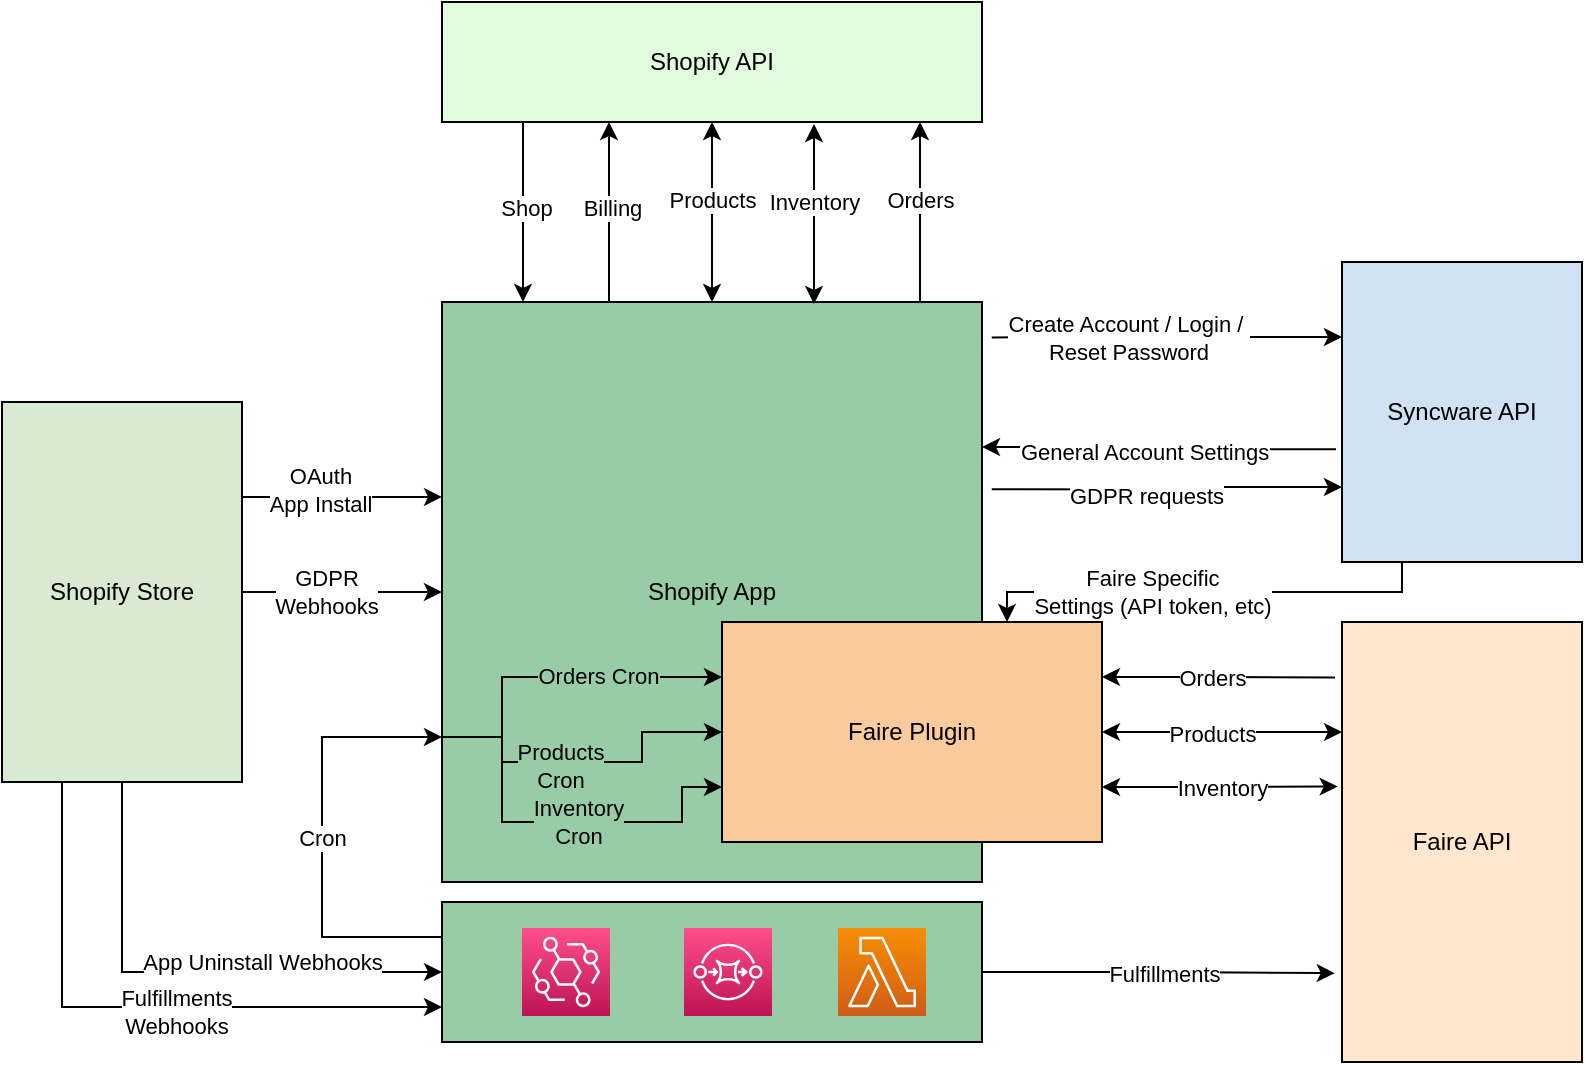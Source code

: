 <mxfile>
    <diagram id="Hn_hlnMsfCofDt11_qm_" name="Page-1">
        <mxGraphModel dx="1065" dy="674" grid="0" gridSize="10" guides="1" tooltips="1" connect="1" arrows="1" fold="1" page="1" pageScale="1" pageWidth="850" pageHeight="1100" math="0" shadow="0">
            <root>
                <mxCell id="0"/>
                <mxCell id="1" parent="0"/>
                <mxCell id="13" style="edgeStyle=none;html=1;exitX=1;exitY=0.25;exitDx=0;exitDy=0;entryX=0;entryY=0.336;entryDx=0;entryDy=0;entryPerimeter=0;" parent="1" source="2" target="3" edge="1">
                    <mxGeometry relative="1" as="geometry"/>
                </mxCell>
                <mxCell id="14" value="OAuth&lt;br&gt;App Install" style="edgeLabel;html=1;align=center;verticalAlign=middle;resizable=0;points=[];" parent="13" vertex="1" connectable="0">
                    <mxGeometry x="-0.227" y="4" relative="1" as="geometry">
                        <mxPoint as="offset"/>
                    </mxGeometry>
                </mxCell>
                <mxCell id="15" style="edgeStyle=none;html=1;exitX=1;exitY=0.5;exitDx=0;exitDy=0;entryX=0;entryY=0.5;entryDx=0;entryDy=0;" parent="1" source="2" target="3" edge="1">
                    <mxGeometry relative="1" as="geometry"/>
                </mxCell>
                <mxCell id="16" value="GDPR &lt;br&gt;Webhooks" style="edgeLabel;html=1;align=center;verticalAlign=middle;resizable=0;points=[];" parent="15" vertex="1" connectable="0">
                    <mxGeometry x="-0.174" relative="1" as="geometry">
                        <mxPoint as="offset"/>
                    </mxGeometry>
                </mxCell>
                <mxCell id="18" style="edgeStyle=orthogonalEdgeStyle;html=1;entryX=0;entryY=0.5;entryDx=0;entryDy=0;exitX=0.5;exitY=1;exitDx=0;exitDy=0;rounded=0;" parent="1" source="2" target="11" edge="1">
                    <mxGeometry relative="1" as="geometry"/>
                </mxCell>
                <mxCell id="19" value="App Uninstall Webhooks" style="edgeLabel;html=1;align=center;verticalAlign=middle;resizable=0;points=[];" parent="18" vertex="1" connectable="0">
                    <mxGeometry x="0.139" y="1" relative="1" as="geometry">
                        <mxPoint x="20" y="-4" as="offset"/>
                    </mxGeometry>
                </mxCell>
                <mxCell id="20" style="edgeStyle=orthogonalEdgeStyle;rounded=0;html=1;exitX=0.25;exitY=1;exitDx=0;exitDy=0;entryX=0;entryY=0.75;entryDx=0;entryDy=0;" parent="1" source="2" target="11" edge="1">
                    <mxGeometry relative="1" as="geometry"/>
                </mxCell>
                <mxCell id="21" value="Fulfillments &lt;br&gt;Webhooks" style="edgeLabel;html=1;align=center;verticalAlign=middle;resizable=0;points=[];" parent="20" vertex="1" connectable="0">
                    <mxGeometry x="0.115" y="-2" relative="1" as="geometry">
                        <mxPoint x="1" as="offset"/>
                    </mxGeometry>
                </mxCell>
                <mxCell id="2" value="Shopify Store" style="rounded=0;whiteSpace=wrap;html=1;fillColor=#D9EAD3;" parent="1" vertex="1">
                    <mxGeometry x="40" y="220" width="120" height="190" as="geometry"/>
                </mxCell>
                <mxCell id="35" style="edgeStyle=orthogonalEdgeStyle;rounded=0;html=1;exitX=1;exitY=0.25;exitDx=0;exitDy=0;entryX=-0.025;entryY=0.624;entryDx=0;entryDy=0;entryPerimeter=0;startArrow=classic;startFill=1;endArrow=none;endFill=0;targetPerimeterSpacing=0;strokeColor=default;" parent="1" source="3" target="10" edge="1">
                    <mxGeometry relative="1" as="geometry"/>
                </mxCell>
                <mxCell id="36" value="General Account Settings" style="edgeLabel;html=1;align=center;verticalAlign=middle;resizable=0;points=[];" parent="35" vertex="1" connectable="0">
                    <mxGeometry x="-0.091" y="-2" relative="1" as="geometry">
                        <mxPoint as="offset"/>
                    </mxGeometry>
                </mxCell>
                <mxCell id="3" value="Shopify App" style="rounded=0;whiteSpace=wrap;html=1;fillColor=#97CCA7;" parent="1" vertex="1">
                    <mxGeometry x="260" y="170" width="270" height="290" as="geometry"/>
                </mxCell>
                <mxCell id="27" style="edgeStyle=orthogonalEdgeStyle;rounded=0;html=1;exitX=1;exitY=0.25;exitDx=0;exitDy=0;entryX=-0.029;entryY=0.126;entryDx=0;entryDy=0;entryPerimeter=0;strokeColor=default;startArrow=classic;startFill=1;endArrow=none;endFill=0;" parent="1" source="4" target="6" edge="1">
                    <mxGeometry relative="1" as="geometry"/>
                </mxCell>
                <mxCell id="28" value="Orders" style="edgeLabel;html=1;align=center;verticalAlign=middle;resizable=0;points=[];" parent="27" vertex="1" connectable="0">
                    <mxGeometry x="-0.1" relative="1" as="geometry">
                        <mxPoint x="2" as="offset"/>
                    </mxGeometry>
                </mxCell>
                <mxCell id="29" style="edgeStyle=orthogonalEdgeStyle;rounded=0;html=1;exitX=1;exitY=0.5;exitDx=0;exitDy=0;entryX=0;entryY=0.25;entryDx=0;entryDy=0;startArrow=classic;startFill=1;endArrow=classic;endFill=1;strokeColor=default;" parent="1" source="4" target="6" edge="1">
                    <mxGeometry relative="1" as="geometry"/>
                </mxCell>
                <mxCell id="30" value="Products" style="edgeLabel;html=1;align=center;verticalAlign=middle;resizable=0;points=[];" parent="29" vertex="1" connectable="0">
                    <mxGeometry x="-0.081" y="-1" relative="1" as="geometry">
                        <mxPoint as="offset"/>
                    </mxGeometry>
                </mxCell>
                <mxCell id="31" style="edgeStyle=orthogonalEdgeStyle;rounded=0;html=1;exitX=1;exitY=0.75;exitDx=0;exitDy=0;entryX=-0.018;entryY=0.374;entryDx=0;entryDy=0;entryPerimeter=0;startArrow=classic;startFill=1;endArrow=classic;endFill=1;strokeColor=default;" parent="1" source="4" target="6" edge="1">
                    <mxGeometry relative="1" as="geometry"/>
                </mxCell>
                <mxCell id="32" value="Inventory" style="edgeLabel;html=1;align=center;verticalAlign=middle;resizable=0;points=[];" parent="31" vertex="1" connectable="0">
                    <mxGeometry x="-0.02" relative="1" as="geometry">
                        <mxPoint x="2" as="offset"/>
                    </mxGeometry>
                </mxCell>
                <mxCell id="51" style="edgeStyle=orthogonalEdgeStyle;html=1;exitX=0.75;exitY=0;exitDx=0;exitDy=0;entryX=0.25;entryY=1;entryDx=0;entryDy=0;rounded=0;endArrow=none;endFill=0;startArrow=classic;startFill=1;" parent="1" source="4" target="10" edge="1">
                    <mxGeometry relative="1" as="geometry"/>
                </mxCell>
                <mxCell id="52" value="Faire Specific &lt;br&gt;Settings (API token, etc)" style="edgeLabel;html=1;align=center;verticalAlign=middle;resizable=0;points=[];" parent="51" vertex="1" connectable="0">
                    <mxGeometry x="-0.233" relative="1" as="geometry">
                        <mxPoint as="offset"/>
                    </mxGeometry>
                </mxCell>
                <mxCell id="54" style="edgeStyle=orthogonalEdgeStyle;rounded=0;html=1;exitX=0;exitY=0.25;exitDx=0;exitDy=0;entryX=0;entryY=0.75;entryDx=0;entryDy=0;startArrow=classic;startFill=1;endArrow=none;endFill=0;" parent="1" source="4" target="3" edge="1">
                    <mxGeometry relative="1" as="geometry">
                        <Array as="points">
                            <mxPoint x="290" y="358"/>
                            <mxPoint x="290" y="388"/>
                        </Array>
                    </mxGeometry>
                </mxCell>
                <mxCell id="57" value="Orders Cron" style="edgeLabel;html=1;align=center;verticalAlign=middle;resizable=0;points=[];labelBackgroundColor=#97CCA7;" parent="54" vertex="1" connectable="0">
                    <mxGeometry x="-0.263" y="-1" relative="1" as="geometry">
                        <mxPoint as="offset"/>
                    </mxGeometry>
                </mxCell>
                <mxCell id="55" style="edgeStyle=orthogonalEdgeStyle;rounded=0;html=1;exitX=0;exitY=0.5;exitDx=0;exitDy=0;entryX=0;entryY=0.75;entryDx=0;entryDy=0;startArrow=classic;startFill=1;endArrow=none;endFill=0;" parent="1" source="4" target="3" edge="1">
                    <mxGeometry relative="1" as="geometry">
                        <Array as="points">
                            <mxPoint x="360" y="385"/>
                            <mxPoint x="360" y="400"/>
                            <mxPoint x="290" y="400"/>
                            <mxPoint x="290" y="388"/>
                        </Array>
                    </mxGeometry>
                </mxCell>
                <mxCell id="58" value="Products &lt;br&gt;Cron" style="edgeLabel;html=1;align=center;verticalAlign=middle;resizable=0;points=[];labelBackgroundColor=#97CCA7;" parent="55" vertex="1" connectable="0">
                    <mxGeometry x="0.154" y="2" relative="1" as="geometry">
                        <mxPoint as="offset"/>
                    </mxGeometry>
                </mxCell>
                <mxCell id="56" style="edgeStyle=orthogonalEdgeStyle;rounded=0;html=1;exitX=0;exitY=0.75;exitDx=0;exitDy=0;entryX=0;entryY=0.75;entryDx=0;entryDy=0;startArrow=classic;startFill=1;endArrow=none;endFill=0;" parent="1" source="4" target="3" edge="1">
                    <mxGeometry relative="1" as="geometry">
                        <Array as="points">
                            <mxPoint x="380" y="413"/>
                            <mxPoint x="380" y="430"/>
                            <mxPoint x="290" y="430"/>
                            <mxPoint x="290" y="388"/>
                        </Array>
                    </mxGeometry>
                </mxCell>
                <mxCell id="59" value="Inventory&lt;br&gt;Cron" style="edgeLabel;html=1;align=center;verticalAlign=middle;resizable=0;points=[];labelBackgroundColor=#97CCA7;" parent="56" vertex="1" connectable="0">
                    <mxGeometry x="-0.106" relative="1" as="geometry">
                        <mxPoint as="offset"/>
                    </mxGeometry>
                </mxCell>
                <mxCell id="4" value="Faire Plugin" style="rounded=0;whiteSpace=wrap;html=1;fillColor=#F9CB9C;" parent="1" vertex="1">
                    <mxGeometry x="400" y="330" width="190" height="110" as="geometry"/>
                </mxCell>
                <mxCell id="6" value="Faire API" style="rounded=0;whiteSpace=wrap;html=1;fillColor=#ffe6cc;" parent="1" vertex="1">
                    <mxGeometry x="710" y="330" width="120" height="220" as="geometry"/>
                </mxCell>
                <mxCell id="39" style="edgeStyle=orthogonalEdgeStyle;rounded=0;html=1;exitX=0.25;exitY=1;exitDx=0;exitDy=0;entryX=0.25;entryY=0;entryDx=0;entryDy=0;startArrow=classic;startFill=1;endArrow=none;endFill=0;targetPerimeterSpacing=0;strokeColor=default;" parent="1" edge="1">
                    <mxGeometry relative="1" as="geometry">
                        <mxPoint x="343.5" y="80" as="sourcePoint"/>
                        <mxPoint x="343.5" y="170" as="targetPoint"/>
                    </mxGeometry>
                </mxCell>
                <mxCell id="40" value="Billing" style="edgeLabel;html=1;align=center;verticalAlign=middle;resizable=0;points=[];" parent="39" vertex="1" connectable="0">
                    <mxGeometry x="-0.057" y="1" relative="1" as="geometry">
                        <mxPoint as="offset"/>
                    </mxGeometry>
                </mxCell>
                <mxCell id="41" style="edgeStyle=orthogonalEdgeStyle;rounded=0;html=1;startArrow=classic;startFill=1;endArrow=classic;endFill=1;targetPerimeterSpacing=0;strokeColor=default;" parent="1" source="8" target="3" edge="1">
                    <mxGeometry relative="1" as="geometry"/>
                </mxCell>
                <mxCell id="42" value="Products" style="edgeLabel;html=1;align=center;verticalAlign=middle;resizable=0;points=[];" parent="41" vertex="1" connectable="0">
                    <mxGeometry x="-0.14" relative="1" as="geometry">
                        <mxPoint as="offset"/>
                    </mxGeometry>
                </mxCell>
                <mxCell id="8" value="Shopify API" style="rounded=0;whiteSpace=wrap;html=1;fillColor=#e2fbde;" parent="1" vertex="1">
                    <mxGeometry x="260" y="20" width="270" height="60" as="geometry"/>
                </mxCell>
                <mxCell id="33" style="edgeStyle=orthogonalEdgeStyle;rounded=0;html=1;exitX=0;exitY=0.25;exitDx=0;exitDy=0;entryX=1.018;entryY=0.061;entryDx=0;entryDy=0;entryPerimeter=0;startArrow=classic;startFill=1;endArrow=none;endFill=0;strokeColor=default;targetPerimeterSpacing=0;" parent="1" source="10" target="3" edge="1">
                    <mxGeometry relative="1" as="geometry"/>
                </mxCell>
                <mxCell id="34" value="Create Account / Login /&amp;nbsp;&lt;br&gt;Reset Password" style="edgeLabel;html=1;align=center;verticalAlign=middle;resizable=0;points=[];" parent="33" vertex="1" connectable="0">
                    <mxGeometry x="0.22" relative="1" as="geometry">
                        <mxPoint as="offset"/>
                    </mxGeometry>
                </mxCell>
                <mxCell id="37" style="edgeStyle=orthogonalEdgeStyle;rounded=0;html=1;exitX=0;exitY=0.75;exitDx=0;exitDy=0;entryX=1.018;entryY=0.323;entryDx=0;entryDy=0;entryPerimeter=0;startArrow=classic;startFill=1;endArrow=none;endFill=0;targetPerimeterSpacing=0;strokeColor=default;" parent="1" source="10" target="3" edge="1">
                    <mxGeometry relative="1" as="geometry"/>
                </mxCell>
                <mxCell id="38" value="GDPR requests" style="edgeLabel;html=1;align=center;verticalAlign=middle;resizable=0;points=[];" parent="37" vertex="1" connectable="0">
                    <mxGeometry x="0.122" y="3" relative="1" as="geometry">
                        <mxPoint as="offset"/>
                    </mxGeometry>
                </mxCell>
                <mxCell id="10" value="Syncware API" style="rounded=0;whiteSpace=wrap;html=1;fillColor=#D0E1F3;" parent="1" vertex="1">
                    <mxGeometry x="710" y="150" width="120" height="150" as="geometry"/>
                </mxCell>
                <mxCell id="47" style="edgeStyle=orthogonalEdgeStyle;rounded=0;html=1;exitX=1;exitY=0.5;exitDx=0;exitDy=0;entryX=-0.03;entryY=0.798;entryDx=0;entryDy=0;entryPerimeter=0;startArrow=none;startFill=0;endArrow=classic;endFill=1;targetPerimeterSpacing=0;strokeColor=default;" parent="1" source="11" target="6" edge="1">
                    <mxGeometry relative="1" as="geometry"/>
                </mxCell>
                <mxCell id="48" value="Fulfillments" style="edgeLabel;html=1;align=center;verticalAlign=middle;resizable=0;points=[];" parent="47" vertex="1" connectable="0">
                    <mxGeometry x="0.026" relative="1" as="geometry">
                        <mxPoint as="offset"/>
                    </mxGeometry>
                </mxCell>
                <mxCell id="53" value="Cron" style="edgeStyle=orthogonalEdgeStyle;rounded=0;html=1;exitX=0;exitY=0.25;exitDx=0;exitDy=0;entryX=0;entryY=0.75;entryDx=0;entryDy=0;startArrow=none;startFill=0;endArrow=classic;endFill=1;" parent="1" source="11" target="3" edge="1">
                    <mxGeometry relative="1" as="geometry">
                        <Array as="points">
                            <mxPoint x="200" y="488"/>
                            <mxPoint x="200" y="388"/>
                        </Array>
                    </mxGeometry>
                </mxCell>
                <mxCell id="11" value="" style="rounded=0;whiteSpace=wrap;html=1;fillColor=#97CCA7;" parent="1" vertex="1">
                    <mxGeometry x="260" y="470" width="270" height="70" as="geometry"/>
                </mxCell>
                <mxCell id="43" style="edgeStyle=orthogonalEdgeStyle;rounded=0;html=1;startArrow=classic;startFill=1;endArrow=classic;endFill=1;targetPerimeterSpacing=0;strokeColor=default;" parent="1" edge="1">
                    <mxGeometry relative="1" as="geometry">
                        <mxPoint x="446" y="81" as="sourcePoint"/>
                        <mxPoint x="446" y="171" as="targetPoint"/>
                    </mxGeometry>
                </mxCell>
                <mxCell id="44" value="Inventory" style="edgeLabel;html=1;align=center;verticalAlign=middle;resizable=0;points=[];" parent="43" vertex="1" connectable="0">
                    <mxGeometry x="-0.14" relative="1" as="geometry">
                        <mxPoint as="offset"/>
                    </mxGeometry>
                </mxCell>
                <mxCell id="45" style="edgeStyle=orthogonalEdgeStyle;rounded=0;html=1;startArrow=classic;startFill=1;endArrow=none;endFill=0;targetPerimeterSpacing=0;strokeColor=default;" parent="1" edge="1">
                    <mxGeometry relative="1" as="geometry">
                        <mxPoint x="499" y="80" as="sourcePoint"/>
                        <mxPoint x="499" y="170" as="targetPoint"/>
                    </mxGeometry>
                </mxCell>
                <mxCell id="46" value="Orders" style="edgeLabel;html=1;align=center;verticalAlign=middle;resizable=0;points=[];" parent="45" vertex="1" connectable="0">
                    <mxGeometry x="-0.14" relative="1" as="geometry">
                        <mxPoint as="offset"/>
                    </mxGeometry>
                </mxCell>
                <mxCell id="49" style="edgeStyle=orthogonalEdgeStyle;rounded=0;html=1;exitX=0.25;exitY=1;exitDx=0;exitDy=0;entryX=0.25;entryY=0;entryDx=0;entryDy=0;startArrow=none;startFill=0;endArrow=classic;endFill=1;targetPerimeterSpacing=0;strokeColor=default;" parent="1" edge="1">
                    <mxGeometry relative="1" as="geometry">
                        <mxPoint x="300.5" y="80" as="sourcePoint"/>
                        <mxPoint x="300.5" y="170" as="targetPoint"/>
                    </mxGeometry>
                </mxCell>
                <mxCell id="50" value="Shop" style="edgeLabel;html=1;align=center;verticalAlign=middle;resizable=0;points=[];" parent="49" vertex="1" connectable="0">
                    <mxGeometry x="-0.057" y="1" relative="1" as="geometry">
                        <mxPoint as="offset"/>
                    </mxGeometry>
                </mxCell>
                <mxCell id="60" value="" style="sketch=0;points=[[0,0,0],[0.25,0,0],[0.5,0,0],[0.75,0,0],[1,0,0],[0,1,0],[0.25,1,0],[0.5,1,0],[0.75,1,0],[1,1,0],[0,0.25,0],[0,0.5,0],[0,0.75,0],[1,0.25,0],[1,0.5,0],[1,0.75,0]];outlineConnect=0;fontColor=#232F3E;gradientColor=#FF4F8B;gradientDirection=north;fillColor=#BC1356;strokeColor=#ffffff;dashed=0;verticalLabelPosition=bottom;verticalAlign=top;align=center;html=1;fontSize=12;fontStyle=0;aspect=fixed;shape=mxgraph.aws4.resourceIcon;resIcon=mxgraph.aws4.eventbridge;" vertex="1" parent="1">
                    <mxGeometry x="300" y="483" width="44" height="44" as="geometry"/>
                </mxCell>
                <mxCell id="61" value="" style="sketch=0;points=[[0,0,0],[0.25,0,0],[0.5,0,0],[0.75,0,0],[1,0,0],[0,1,0],[0.25,1,0],[0.5,1,0],[0.75,1,0],[1,1,0],[0,0.25,0],[0,0.5,0],[0,0.75,0],[1,0.25,0],[1,0.5,0],[1,0.75,0]];outlineConnect=0;fontColor=#232F3E;gradientColor=#FF4F8B;gradientDirection=north;fillColor=#BC1356;strokeColor=#ffffff;dashed=0;verticalLabelPosition=bottom;verticalAlign=top;align=center;html=1;fontSize=12;fontStyle=0;aspect=fixed;shape=mxgraph.aws4.resourceIcon;resIcon=mxgraph.aws4.sqs;" vertex="1" parent="1">
                    <mxGeometry x="381" y="483" width="44" height="44" as="geometry"/>
                </mxCell>
                <mxCell id="62" value="" style="sketch=0;points=[[0,0,0],[0.25,0,0],[0.5,0,0],[0.75,0,0],[1,0,0],[0,1,0],[0.25,1,0],[0.5,1,0],[0.75,1,0],[1,1,0],[0,0.25,0],[0,0.5,0],[0,0.75,0],[1,0.25,0],[1,0.5,0],[1,0.75,0]];outlineConnect=0;fontColor=#232F3E;gradientColor=#F78E04;gradientDirection=north;fillColor=#D05C17;strokeColor=#ffffff;dashed=0;verticalLabelPosition=bottom;verticalAlign=top;align=center;html=1;fontSize=12;fontStyle=0;shape=mxgraph.aws4.resourceIcon;resIcon=mxgraph.aws4.lambda;" vertex="1" parent="1">
                    <mxGeometry x="458" y="483" width="44" height="44" as="geometry"/>
                </mxCell>
            </root>
        </mxGraphModel>
    </diagram>
</mxfile>